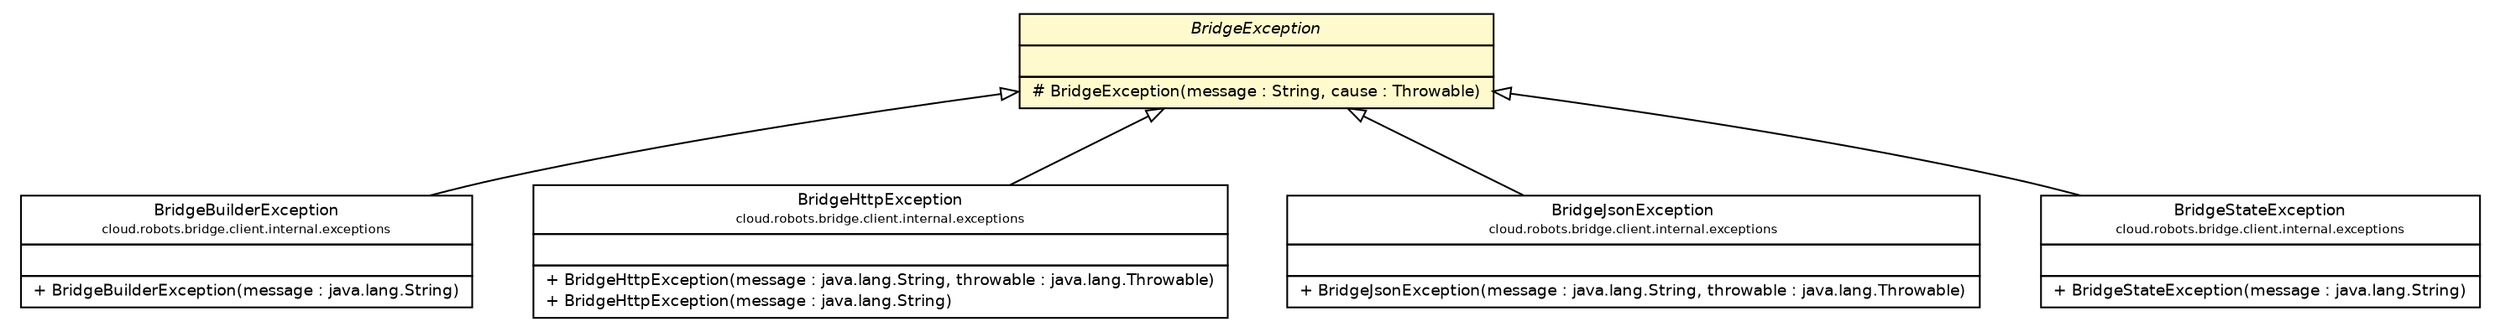 #!/usr/local/bin/dot
#
# Class diagram 
# Generated by UMLGraph version R5_6-24-gf6e263 (http://www.umlgraph.org/)
#

digraph G {
	edge [fontname="Helvetica",fontsize=10,labelfontname="Helvetica",labelfontsize=10];
	node [fontname="Helvetica",fontsize=10,shape=plaintext];
	nodesep=0.25;
	ranksep=0.5;
	// cloud.robots.bridge.client.core.exceptions.BridgeException
	c210 [label=<<table title="cloud.robots.bridge.client.core.exceptions.BridgeException" border="0" cellborder="1" cellspacing="0" cellpadding="2" port="p" bgcolor="lemonChiffon" href="./BridgeException.html">
		<tr><td><table border="0" cellspacing="0" cellpadding="1">
<tr><td align="center" balign="center"><font face="Helvetica-Oblique"> BridgeException </font></td></tr>
		</table></td></tr>
		<tr><td><table border="0" cellspacing="0" cellpadding="1">
<tr><td align="left" balign="left">  </td></tr>
		</table></td></tr>
		<tr><td><table border="0" cellspacing="0" cellpadding="1">
<tr><td align="left" balign="left"> # BridgeException(message : String, cause : Throwable) </td></tr>
		</table></td></tr>
		</table>>, URL="./BridgeException.html", fontname="Helvetica", fontcolor="black", fontsize=9.0];
	// cloud.robots.bridge.client.internal.exceptions.BridgeBuilderException
	c216 [label=<<table title="cloud.robots.bridge.client.internal.exceptions.BridgeBuilderException" border="0" cellborder="1" cellspacing="0" cellpadding="2" port="p" href="../../internal/exceptions/BridgeBuilderException.html">
		<tr><td><table border="0" cellspacing="0" cellpadding="1">
<tr><td align="center" balign="center"> BridgeBuilderException </td></tr>
<tr><td align="center" balign="center"><font point-size="7.0"> cloud.robots.bridge.client.internal.exceptions </font></td></tr>
		</table></td></tr>
		<tr><td><table border="0" cellspacing="0" cellpadding="1">
<tr><td align="left" balign="left">  </td></tr>
		</table></td></tr>
		<tr><td><table border="0" cellspacing="0" cellpadding="1">
<tr><td align="left" balign="left"> + BridgeBuilderException(message : java.lang.String) </td></tr>
		</table></td></tr>
		</table>>, URL="../../internal/exceptions/BridgeBuilderException.html", fontname="Helvetica", fontcolor="black", fontsize=9.0];
	// cloud.robots.bridge.client.internal.exceptions.BridgeHttpException
	c217 [label=<<table title="cloud.robots.bridge.client.internal.exceptions.BridgeHttpException" border="0" cellborder="1" cellspacing="0" cellpadding="2" port="p" href="../../internal/exceptions/BridgeHttpException.html">
		<tr><td><table border="0" cellspacing="0" cellpadding="1">
<tr><td align="center" balign="center"> BridgeHttpException </td></tr>
<tr><td align="center" balign="center"><font point-size="7.0"> cloud.robots.bridge.client.internal.exceptions </font></td></tr>
		</table></td></tr>
		<tr><td><table border="0" cellspacing="0" cellpadding="1">
<tr><td align="left" balign="left">  </td></tr>
		</table></td></tr>
		<tr><td><table border="0" cellspacing="0" cellpadding="1">
<tr><td align="left" balign="left"> + BridgeHttpException(message : java.lang.String, throwable : java.lang.Throwable) </td></tr>
<tr><td align="left" balign="left"> + BridgeHttpException(message : java.lang.String) </td></tr>
		</table></td></tr>
		</table>>, URL="../../internal/exceptions/BridgeHttpException.html", fontname="Helvetica", fontcolor="black", fontsize=9.0];
	// cloud.robots.bridge.client.internal.exceptions.BridgeJsonException
	c218 [label=<<table title="cloud.robots.bridge.client.internal.exceptions.BridgeJsonException" border="0" cellborder="1" cellspacing="0" cellpadding="2" port="p" href="../../internal/exceptions/BridgeJsonException.html">
		<tr><td><table border="0" cellspacing="0" cellpadding="1">
<tr><td align="center" balign="center"> BridgeJsonException </td></tr>
<tr><td align="center" balign="center"><font point-size="7.0"> cloud.robots.bridge.client.internal.exceptions </font></td></tr>
		</table></td></tr>
		<tr><td><table border="0" cellspacing="0" cellpadding="1">
<tr><td align="left" balign="left">  </td></tr>
		</table></td></tr>
		<tr><td><table border="0" cellspacing="0" cellpadding="1">
<tr><td align="left" balign="left"> + BridgeJsonException(message : java.lang.String, throwable : java.lang.Throwable) </td></tr>
		</table></td></tr>
		</table>>, URL="../../internal/exceptions/BridgeJsonException.html", fontname="Helvetica", fontcolor="black", fontsize=9.0];
	// cloud.robots.bridge.client.internal.exceptions.BridgeStateException
	c219 [label=<<table title="cloud.robots.bridge.client.internal.exceptions.BridgeStateException" border="0" cellborder="1" cellspacing="0" cellpadding="2" port="p" href="../../internal/exceptions/BridgeStateException.html">
		<tr><td><table border="0" cellspacing="0" cellpadding="1">
<tr><td align="center" balign="center"> BridgeStateException </td></tr>
<tr><td align="center" balign="center"><font point-size="7.0"> cloud.robots.bridge.client.internal.exceptions </font></td></tr>
		</table></td></tr>
		<tr><td><table border="0" cellspacing="0" cellpadding="1">
<tr><td align="left" balign="left">  </td></tr>
		</table></td></tr>
		<tr><td><table border="0" cellspacing="0" cellpadding="1">
<tr><td align="left" balign="left"> + BridgeStateException(message : java.lang.String) </td></tr>
		</table></td></tr>
		</table>>, URL="../../internal/exceptions/BridgeStateException.html", fontname="Helvetica", fontcolor="black", fontsize=9.0];
	//cloud.robots.bridge.client.internal.exceptions.BridgeBuilderException extends cloud.robots.bridge.client.core.exceptions.BridgeException
	c210:p -> c216:p [dir=back,arrowtail=empty];
	//cloud.robots.bridge.client.internal.exceptions.BridgeHttpException extends cloud.robots.bridge.client.core.exceptions.BridgeException
	c210:p -> c217:p [dir=back,arrowtail=empty];
	//cloud.robots.bridge.client.internal.exceptions.BridgeJsonException extends cloud.robots.bridge.client.core.exceptions.BridgeException
	c210:p -> c218:p [dir=back,arrowtail=empty];
	//cloud.robots.bridge.client.internal.exceptions.BridgeStateException extends cloud.robots.bridge.client.core.exceptions.BridgeException
	c210:p -> c219:p [dir=back,arrowtail=empty];
}

